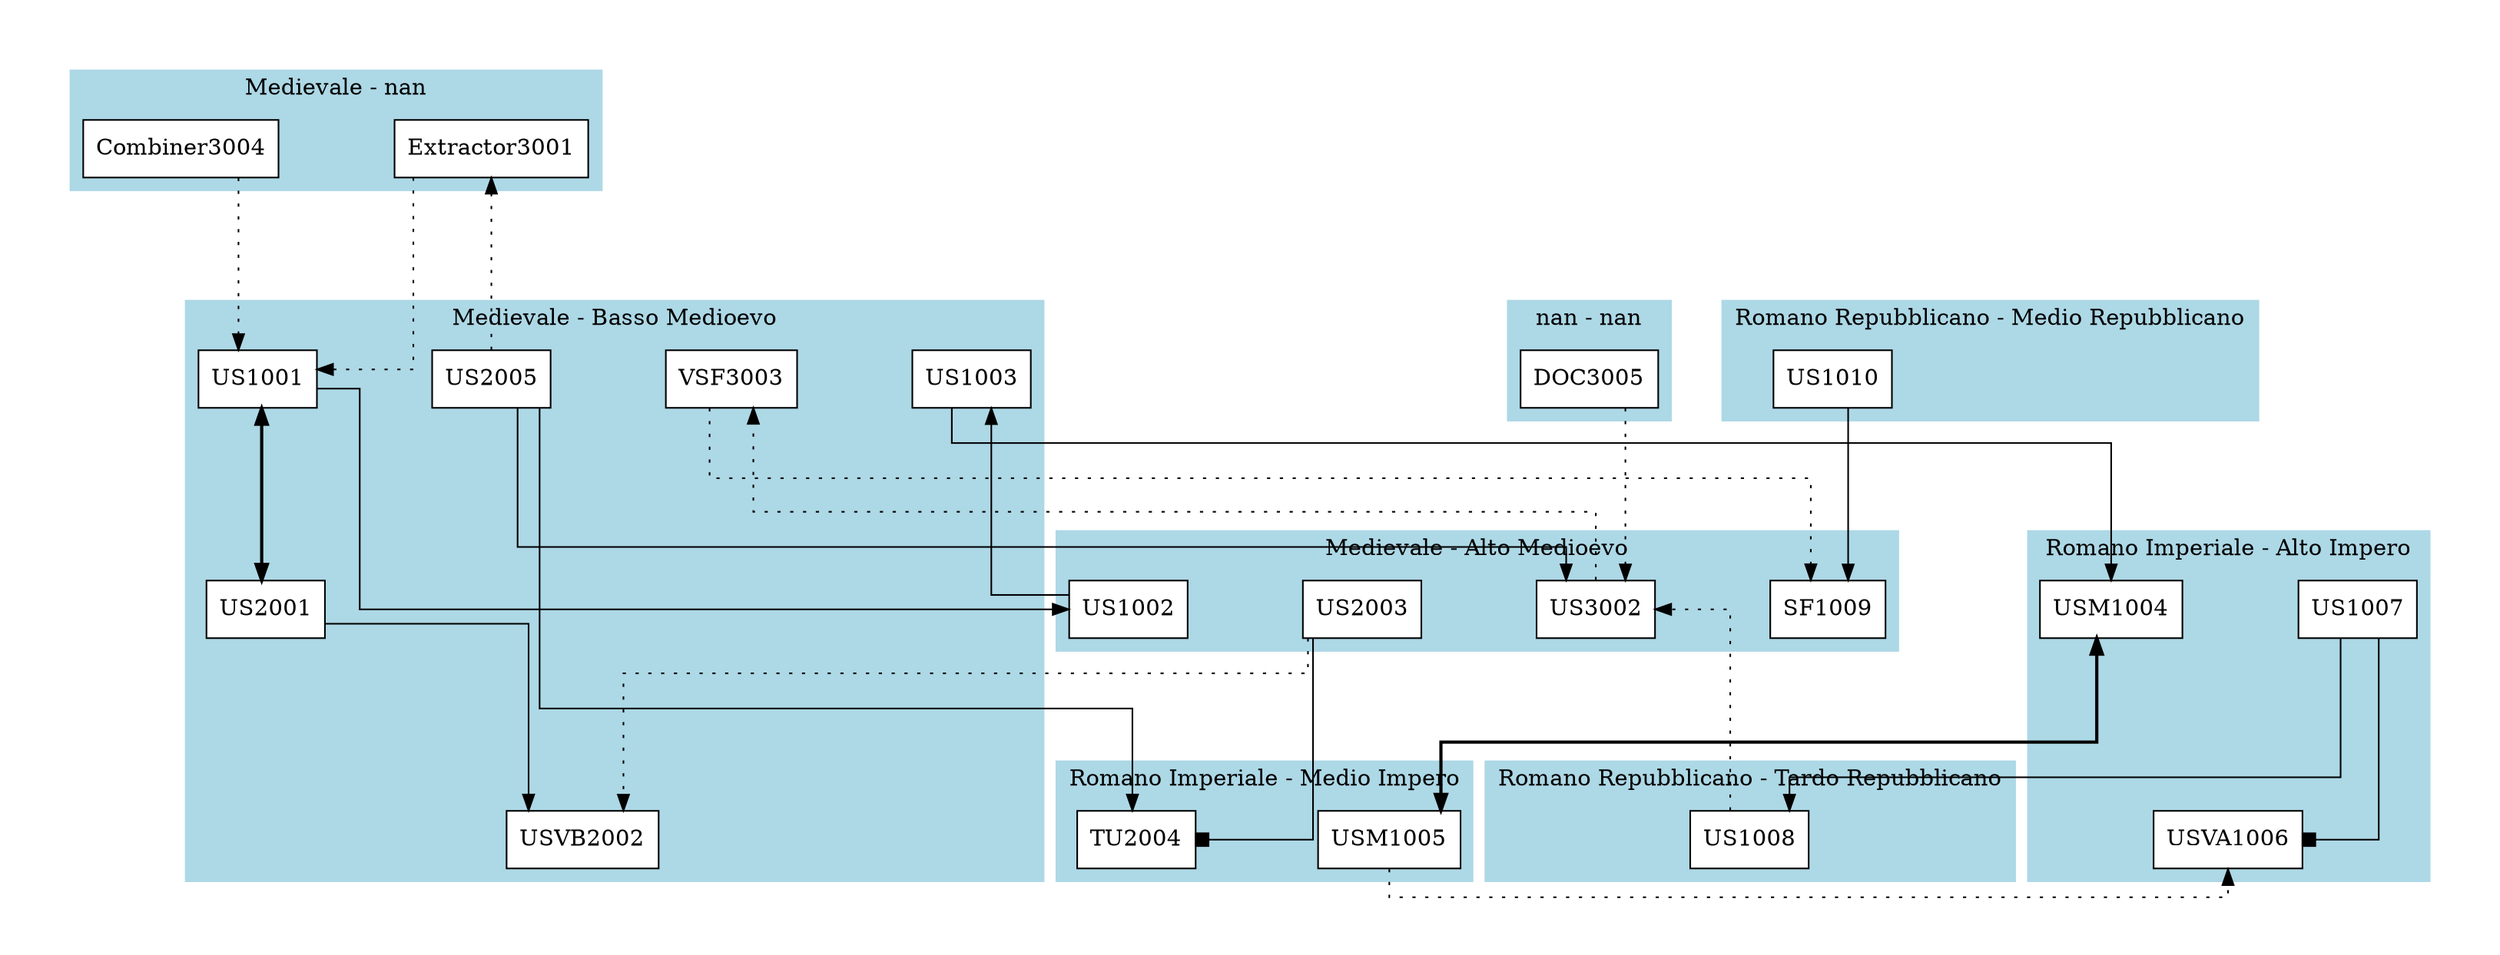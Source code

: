 digraph {
	graph [bb="0,0,1341,524.5",
		compound=true,
		dpi=150,
		nodesep=1,
		pad=0.5,
		rankdir=TB,
		ranksep=1.5,
		splines=ortho
	];
	node [label="\N"];
	subgraph cluster_datazione_1 {
		graph [bb="551,152,1021,228.5",
			color=lightblue,
			label="Medievale - Alto Medioevo",
			lheight=0.23,
			lp="786,216.25",
			lwidth=2.11,
			rank=same,
			style=filled
		];
		US1002	[fillcolor=white,
			height=0.5,
			label=US1002,
			period="Medievale - Alto Medioevo",
			pos="589,178",
			shape=box,
			style=filled,
			width=0.83681];
		SF1009	[fillcolor=white,
			height=0.5,
			label=SF1009,
			period="Medievale - Alto Medioevo",
			pos="984,178",
			shape=box,
			style=filled,
			width=0.80556];
		US2003	[fillcolor=white,
			height=0.5,
			label=US2003,
			period="Medievale - Alto Medioevo",
			pos="853,178",
			shape=box,
			style=filled,
			width=0.83681];
		US3002	[fillcolor=white,
			height=0.5,
			label=US3002,
			period="Medievale - Alto Medioevo",
			pos="721,178",
			shape=box,
			style=filled,
			width=0.83681];
	}
	subgraph cluster_datazione_2 {
		graph [bb="63,8,543,372.5",
			color=lightblue,
			label="Medievale - Basso Medioevo",
			lheight=0.23,
			lp="303,360.25",
			lwidth=2.24,
			rank=same,
			style=filled
		];
		US1001	[fillcolor=white,
			height=0.5,
			label=US1001,
			period="Medievale - Basso Medioevo",
			pos="101,322",
			shape=box,
			style=filled,
			width=0.83681];
		US2001	[fillcolor=white,
			height=0.5,
			label=US2001,
			period="Medievale - Basso Medioevo",
			pos="106,178",
			shape=box,
			style=filled,
			width=0.83681];
		US1001 -> US2001	[arrowhead=normal,
			arrowtail=normal,
			color=black,
			dir=both,
			pos="s,103.5,303.76 e,103.5,196.09 103.5,292.25 103.5,292.25 103.5,207.6 103.5,207.6",
			style=bold];
		USVB2002	[fillcolor=white,
			height=0.5,
			label=USVB2002,
			period="Medievale - Basso Medioevo",
			pos="303,34",
			shape=box,
			style=filled,
			width=1.0972];
		US2001 -> USVB2002	[arrowhead=normal,
			color=black,
			pos="e,271.56,52.488 136.37,169 184.16,169 271.56,169 271.56,169 271.56,169 271.56,64.002 271.56,64.002",
			style=solid];
		US1003	[fillcolor=white,
			height=0.5,
			label=US1003,
			period="Medievale - Basso Medioevo",
			pos="365,322",
			shape=box,
			style=filled,
			width=0.83681];
		US2005	[fillcolor=white,
			height=0.5,
			label=US2005,
			period="Medievale - Basso Medioevo",
			pos="233,322",
			shape=box,
			style=filled,
			width=0.83681];
		VSF3003	[fillcolor=white,
			height=0.5,
			label=VSF3003,
			period="Medievale - Basso Medioevo",
			pos="501,322",
			shape=box,
			style=filled,
			width=0.94097];
	}
	subgraph cluster_datazione_3 {
		graph [bb="8,440,288,516.5",
			color=lightblue,
			label="Medievale - nan",
			lheight=0.23,
			lp="148,504.25",
			lwidth=1.24,
			rank=same,
			style=filled
		];
		Extractor3001	[fillcolor=white,
			height=0.5,
			label=Extractor3001,
			period="Medievale - nan",
			pos="233,466",
			shape=box,
			style=filled,
			width=1.2951];
		Combiner3004	[fillcolor=white,
			height=0.5,
			label=Combiner3004,
			period="Medievale - nan",
			pos="65,466",
			shape=box,
			style=filled,
			width=1.3576];
	}
	subgraph cluster_datazione_4 {
		graph [bb="1077,8,1299,228.5",
			color=lightblue,
			label="Romano Imperiale - Alto Impero",
			lheight=0.23,
			lp="1188,216.25",
			lwidth=2.52,
			rank=same,
			style=filled
		];
		USM1004	[fillcolor=white,
			height=0.5,
			label=USM1004,
			period="Romano Imperiale - Alto Impero",
			pos="1122,178",
			shape=box,
			style=filled,
			width=1.0139];
		USVA1006	[fillcolor=white,
			height=0.5,
			label=USVA1006,
			period="Romano Imperiale - Alto Impero",
			pos="1140,34",
			shape=box,
			style=filled,
			width=1.0868];
		US1007	[fillcolor=white,
			height=0.5,
			label=US1007,
			period="Romano Imperiale - Alto Impero",
			pos="1261,178",
			shape=box,
			style=filled,
			width=0.83681];
		US1007 -> USVA1006	[arrowhead=box,
			color=black,
			pos="e,1168.8,52.238 1230.6,178 1203.7,178 1168.8,178 1168.8,178 1168.8,178 1168.8,62.738 1168.8,62.738",
			style=solid];
	}
	subgraph cluster_datazione_5 {
		graph [bb="814,8,1037,84.5",
			color=lightblue,
			label="Romano Imperiale - Medio Impero",
			lheight=0.23,
			lp="925.5,72.25",
			lwidth=2.70,
			rank=same,
			style=filled
		];
		USM1005	[fillcolor=white,
			height=0.5,
			label=USM1005,
			period="Romano Imperiale - Medio Impero",
			pos="992,34",
			shape=box,
			style=filled,
			width=1.0139];
		TU2004	[fillcolor=white,
			height=0.5,
			label=TU2004,
			period="Romano Imperiale - Medio Impero",
			pos="853,34",
			shape=box,
			style=filled,
			width=0.84722];
	}
	subgraph cluster_datazione_6 {
		graph [bb="787,296,1055,372.5",
			color=lightblue,
			label="Romano Repubblicano - Medio Repubblicano",
			lheight=0.23,
			lp="921,360.25",
			lwidth=3.50,
			rank=same,
			style=filled
		];
		US1010	[fillcolor=white,
			height=0.5,
			label=US1010,
			period="Romano Repubblicano - Medio Repubblicano",
			pos="980,322",
			shape=box,
			style=filled,
			width=0.83681];
	}
	subgraph cluster_datazione_7 {
		graph [bb="1070,296,1333,372.5",
			color=lightblue,
			label="Romano Repubblicano - Tardo Repubblicano",
			lheight=0.23,
			lp="1201.5,360.25",
			lwidth=3.44,
			rank=same,
			style=filled
		];
		US1008	[fillcolor=white,
			height=0.5,
			label=US1008,
			period="Romano Repubblicano - Tardo Repubblicano",
			pos="1112,322",
			shape=box,
			style=filled,
			width=0.83681];
	}
	subgraph cluster_datazione_8 {
		graph [bb="677,296,765,372.5",
			color=lightblue,
			label="nan - nan",
			lheight=0.23,
			lp="721,360.25",
			lwidth=0.71,
			rank=same,
			style=filled
		];
		DOC3005	[fillcolor=white,
			height=0.5,
			label=DOC3005,
			period="nan - nan",
			pos="721,322",
			shape=box,
			style=filled,
			width=0.99306];
	}
	US1002 -> US1003	[arrowhead=normal,
		color=black,
		pos="e,377.58,303.51 558.71,187 500.25,187 377.58,187 377.58,187 377.58,187 377.58,292 377.58,292",
		style=solid];
	US2003 -> USVB2002	[arrowhead=normal,
		color=black,
		pos="e,338.69,52.282 853,159.79 853,133.49 853,88 853,88 853,88 338.69,88 338.69,88 338.69,88 338.69,63.795 338.69,63.795",
		style=dotted];
	US2003 -> TU2004	[arrowhead=box,
		color=black,
		pos="e,868.06,52.09 868.06,159.76 868.06,159.76 868.06,62.59 868.06,62.59",
		style=solid];
	US3002 -> VSF3003	[arrowhead=normal,
		color=black,
		pos="e,535.31,322 690.62,178 672.18,178 652.19,178 652.19,178 652.19,178 652.19,322 652.19,322 652.19,322 546.82,322 546.82,322",
		style=dotted];
	US1001 -> US1002	[arrowhead=normal,
		color=black,
		pos="e,558.58,178 131.48,316 146.42,316 161.25,316 161.25,316 161.25,316 161.25,178 161.25,178 161.25,178 547.07,178 547.07,178",
		style=solid];
	US1003 -> USM1004	[arrowhead=normal,
		color=black,
		pos="e,1104.4,196.12 360.04,303.87 360.04,293.29 360.04,282 360.04,282 360.04,282 1104.4,282 1104.4,282 1104.4,282 1104.4,207.63 1104.4,\
207.63",
		style=solid];
	US2005 -> US3002	[arrowhead=normal,
		color=black,
		pos="e,705.94,196.3 243.04,303.58 243.04,279.13 243.04,239 243.04,239 243.04,239 705.94,239 705.94,239 705.94,239 705.94,207.82 705.94,\
207.82",
		style=solid];
	US2005 -> Extractor3001	[arrowhead=normal,
		color=black,
		pos="e,233,447.91 233,340.24 233,340.24 233,436.4 233,436.4",
		style=dotted];
	US2005 -> TU2004	[arrowhead=normal,
		color=black,
		pos="e,837.94,52.213 222.96,303.73 222.96,254.71 222.96,124 222.96,124 222.96,124 837.94,124 837.94,124 837.94,124 837.94,63.726 837.94,\
63.726",
		style=solid];
	VSF3003 -> SF1009	[arrowhead=normal,
		color=black,
		pos="e,973.38,196.42 501,303.7 501,285.73 501,261 501,261 501,261 973.38,261 973.38,261 973.38,261 973.38,207.93 973.38,207.93",
		style=dotted];
	Extractor3001 -> US1001	[arrowhead=normal,
		color=black,
		pos="e,131.4,328 194.62,447.67 194.62,410.14 194.62,328 194.62,328 194.62,328 142.91,328 142.91,328",
		style=dotted];
	Combiner3004 -> US1001	[arrowhead=normal,
		color=black,
		pos="e,92.375,340.09 92.375,447.76 92.375,447.76 92.375,351.6 92.375,351.6",
		style=dotted];
	USM1004 -> USM1005	[arrowhead=normal,
		arrowtail=normal,
		color=black,
		dir=both,
		pos="s,1085.2,172 e,1020.8,52.325 1073.6,172 1073.6,172 1020.8,172 1020.8,172 1020.8,172 1020.8,63.839 1020.8,63.839",
		style=bold];
	US1007 -> US1008	[arrowhead=normal,
		color=black,
		pos="e,1142.5,322 1261,196.24 1261,234.99 1261,322 1261,322 1261,322 1154,322 1154,322",
		style=solid];
	USM1005 -> USVA1006	[arrowhead=normal,
		color=black,
		pos="e,1100.4,34 1029,34 1029,34 1088.9,34 1088.9,34",
		style=dotted];
	US1010 -> SF1009	[arrowhead=normal,
		color=black,
		pos="e,991.75,196.09 991.75,303.76 991.75,303.76 991.75,207.6 991.75,207.6",
		style=solid];
	US1008 -> US3002	[arrowhead=normal,
		color=black,
		pos="e,736.06,196.13 1123.2,303.88 1123.2,274.09 1123.2,218 1123.2,218 1123.2,218 736.06,218 736.06,218 736.06,218 736.06,207.64 736.06,\
207.64",
		style=dotted];
	DOC3005 -> US3002	[arrowhead=normal,
		color=black,
		pos="e,721,196.09 721,303.76 721,303.76 721,207.6 721,207.6",
		style=dotted];
}
